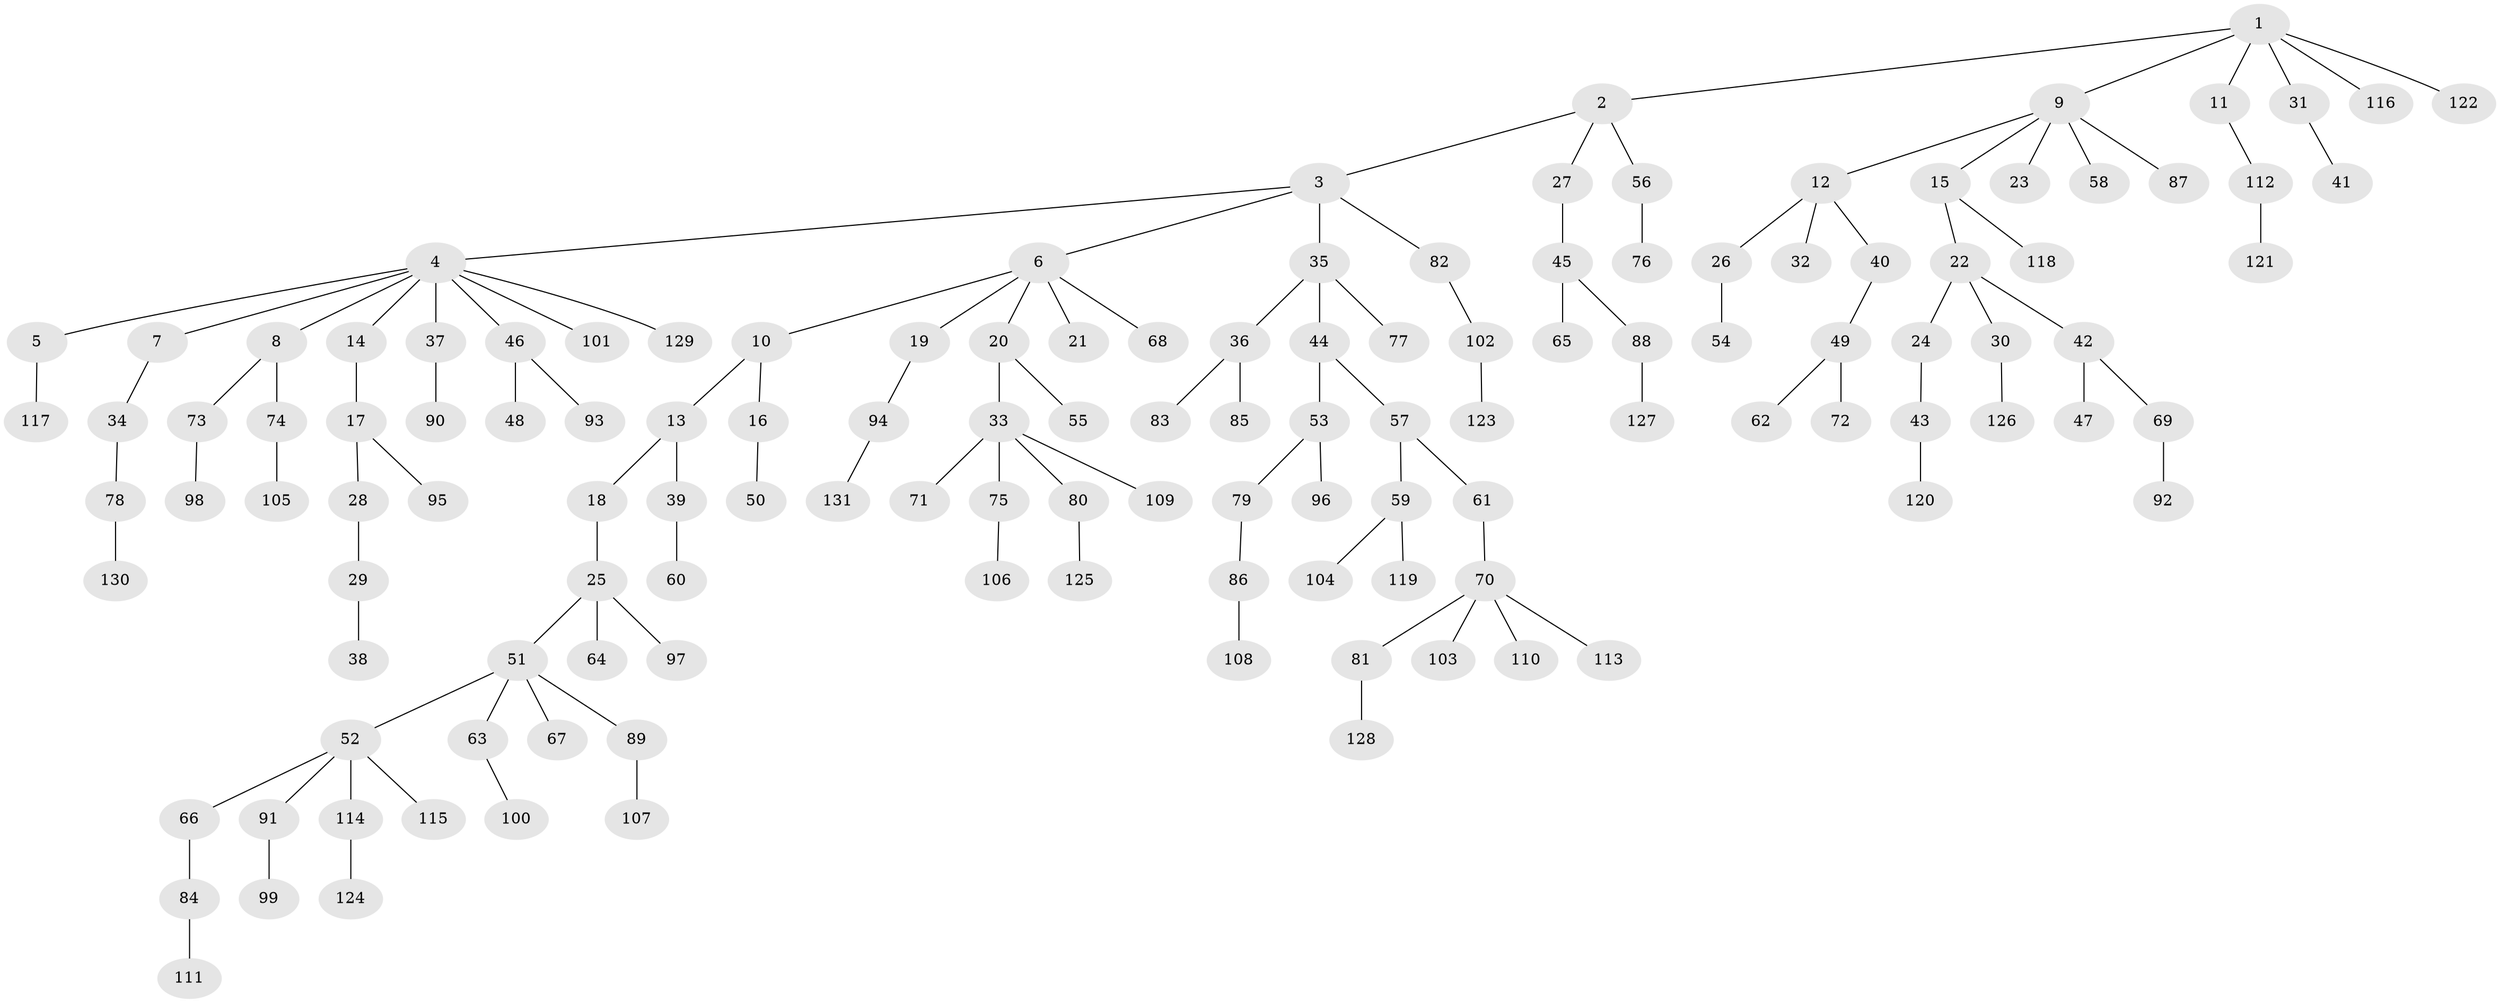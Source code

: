 // Generated by graph-tools (version 1.1) at 2025/50/03/09/25 03:50:22]
// undirected, 131 vertices, 130 edges
graph export_dot {
graph [start="1"]
  node [color=gray90,style=filled];
  1;
  2;
  3;
  4;
  5;
  6;
  7;
  8;
  9;
  10;
  11;
  12;
  13;
  14;
  15;
  16;
  17;
  18;
  19;
  20;
  21;
  22;
  23;
  24;
  25;
  26;
  27;
  28;
  29;
  30;
  31;
  32;
  33;
  34;
  35;
  36;
  37;
  38;
  39;
  40;
  41;
  42;
  43;
  44;
  45;
  46;
  47;
  48;
  49;
  50;
  51;
  52;
  53;
  54;
  55;
  56;
  57;
  58;
  59;
  60;
  61;
  62;
  63;
  64;
  65;
  66;
  67;
  68;
  69;
  70;
  71;
  72;
  73;
  74;
  75;
  76;
  77;
  78;
  79;
  80;
  81;
  82;
  83;
  84;
  85;
  86;
  87;
  88;
  89;
  90;
  91;
  92;
  93;
  94;
  95;
  96;
  97;
  98;
  99;
  100;
  101;
  102;
  103;
  104;
  105;
  106;
  107;
  108;
  109;
  110;
  111;
  112;
  113;
  114;
  115;
  116;
  117;
  118;
  119;
  120;
  121;
  122;
  123;
  124;
  125;
  126;
  127;
  128;
  129;
  130;
  131;
  1 -- 2;
  1 -- 9;
  1 -- 11;
  1 -- 31;
  1 -- 116;
  1 -- 122;
  2 -- 3;
  2 -- 27;
  2 -- 56;
  3 -- 4;
  3 -- 6;
  3 -- 35;
  3 -- 82;
  4 -- 5;
  4 -- 7;
  4 -- 8;
  4 -- 14;
  4 -- 37;
  4 -- 46;
  4 -- 101;
  4 -- 129;
  5 -- 117;
  6 -- 10;
  6 -- 19;
  6 -- 20;
  6 -- 21;
  6 -- 68;
  7 -- 34;
  8 -- 73;
  8 -- 74;
  9 -- 12;
  9 -- 15;
  9 -- 23;
  9 -- 58;
  9 -- 87;
  10 -- 13;
  10 -- 16;
  11 -- 112;
  12 -- 26;
  12 -- 32;
  12 -- 40;
  13 -- 18;
  13 -- 39;
  14 -- 17;
  15 -- 22;
  15 -- 118;
  16 -- 50;
  17 -- 28;
  17 -- 95;
  18 -- 25;
  19 -- 94;
  20 -- 33;
  20 -- 55;
  22 -- 24;
  22 -- 30;
  22 -- 42;
  24 -- 43;
  25 -- 51;
  25 -- 64;
  25 -- 97;
  26 -- 54;
  27 -- 45;
  28 -- 29;
  29 -- 38;
  30 -- 126;
  31 -- 41;
  33 -- 71;
  33 -- 75;
  33 -- 80;
  33 -- 109;
  34 -- 78;
  35 -- 36;
  35 -- 44;
  35 -- 77;
  36 -- 83;
  36 -- 85;
  37 -- 90;
  39 -- 60;
  40 -- 49;
  42 -- 47;
  42 -- 69;
  43 -- 120;
  44 -- 53;
  44 -- 57;
  45 -- 65;
  45 -- 88;
  46 -- 48;
  46 -- 93;
  49 -- 62;
  49 -- 72;
  51 -- 52;
  51 -- 63;
  51 -- 67;
  51 -- 89;
  52 -- 66;
  52 -- 91;
  52 -- 114;
  52 -- 115;
  53 -- 79;
  53 -- 96;
  56 -- 76;
  57 -- 59;
  57 -- 61;
  59 -- 104;
  59 -- 119;
  61 -- 70;
  63 -- 100;
  66 -- 84;
  69 -- 92;
  70 -- 81;
  70 -- 103;
  70 -- 110;
  70 -- 113;
  73 -- 98;
  74 -- 105;
  75 -- 106;
  78 -- 130;
  79 -- 86;
  80 -- 125;
  81 -- 128;
  82 -- 102;
  84 -- 111;
  86 -- 108;
  88 -- 127;
  89 -- 107;
  91 -- 99;
  94 -- 131;
  102 -- 123;
  112 -- 121;
  114 -- 124;
}
